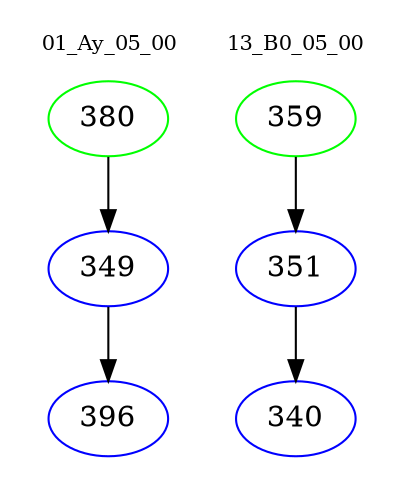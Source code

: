 digraph{
subgraph cluster_0 {
color = white
label = "01_Ay_05_00";
fontsize=10;
T0_380 [label="380", color="green"]
T0_380 -> T0_349 [color="black"]
T0_349 [label="349", color="blue"]
T0_349 -> T0_396 [color="black"]
T0_396 [label="396", color="blue"]
}
subgraph cluster_1 {
color = white
label = "13_B0_05_00";
fontsize=10;
T1_359 [label="359", color="green"]
T1_359 -> T1_351 [color="black"]
T1_351 [label="351", color="blue"]
T1_351 -> T1_340 [color="black"]
T1_340 [label="340", color="blue"]
}
}
